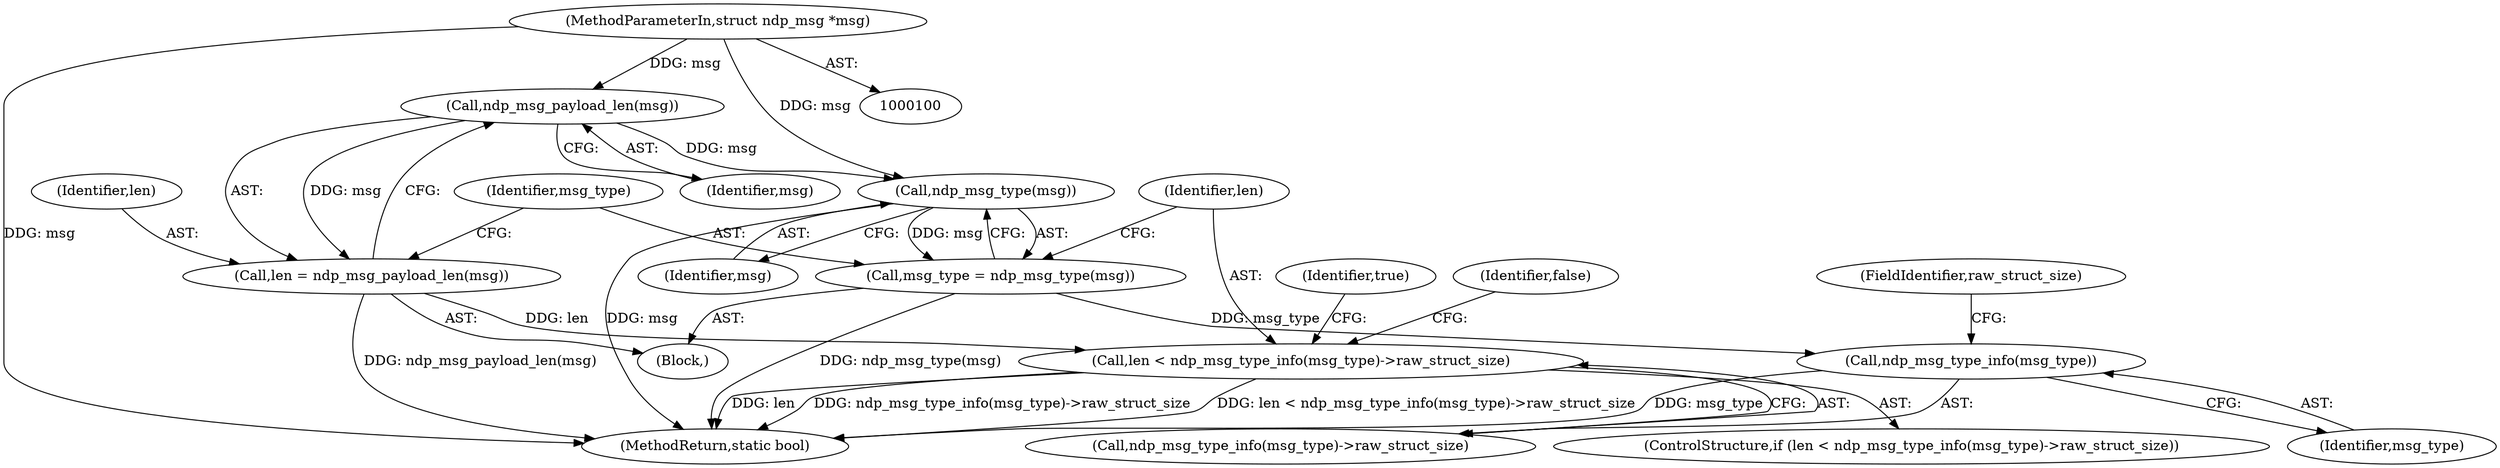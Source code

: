 digraph "0_libndp_2af9a55b38b55abbf05fd116ec097d4029115839@pointer" {
"1000106" [label="(Call,ndp_msg_payload_len(msg))"];
"1000101" [label="(MethodParameterIn,struct ndp_msg *msg)"];
"1000104" [label="(Call,len = ndp_msg_payload_len(msg))"];
"1000114" [label="(Call,len < ndp_msg_type_info(msg_type)->raw_struct_size)"];
"1000111" [label="(Call,ndp_msg_type(msg))"];
"1000109" [label="(Call,msg_type = ndp_msg_type(msg))"];
"1000117" [label="(Call,ndp_msg_type_info(msg_type))"];
"1000104" [label="(Call,len = ndp_msg_payload_len(msg))"];
"1000105" [label="(Identifier,len)"];
"1000123" [label="(Identifier,true)"];
"1000114" [label="(Call,len < ndp_msg_type_info(msg_type)->raw_struct_size)"];
"1000112" [label="(Identifier,msg)"];
"1000106" [label="(Call,ndp_msg_payload_len(msg))"];
"1000110" [label="(Identifier,msg_type)"];
"1000109" [label="(Call,msg_type = ndp_msg_type(msg))"];
"1000119" [label="(FieldIdentifier,raw_struct_size)"];
"1000124" [label="(MethodReturn,static bool)"];
"1000113" [label="(ControlStructure,if (len < ndp_msg_type_info(msg_type)->raw_struct_size))"];
"1000117" [label="(Call,ndp_msg_type_info(msg_type))"];
"1000107" [label="(Identifier,msg)"];
"1000121" [label="(Identifier,false)"];
"1000115" [label="(Identifier,len)"];
"1000116" [label="(Call,ndp_msg_type_info(msg_type)->raw_struct_size)"];
"1000102" [label="(Block,)"];
"1000101" [label="(MethodParameterIn,struct ndp_msg *msg)"];
"1000111" [label="(Call,ndp_msg_type(msg))"];
"1000118" [label="(Identifier,msg_type)"];
"1000106" -> "1000104"  [label="AST: "];
"1000106" -> "1000107"  [label="CFG: "];
"1000107" -> "1000106"  [label="AST: "];
"1000104" -> "1000106"  [label="CFG: "];
"1000106" -> "1000104"  [label="DDG: msg"];
"1000101" -> "1000106"  [label="DDG: msg"];
"1000106" -> "1000111"  [label="DDG: msg"];
"1000101" -> "1000100"  [label="AST: "];
"1000101" -> "1000124"  [label="DDG: msg"];
"1000101" -> "1000111"  [label="DDG: msg"];
"1000104" -> "1000102"  [label="AST: "];
"1000105" -> "1000104"  [label="AST: "];
"1000110" -> "1000104"  [label="CFG: "];
"1000104" -> "1000124"  [label="DDG: ndp_msg_payload_len(msg)"];
"1000104" -> "1000114"  [label="DDG: len"];
"1000114" -> "1000113"  [label="AST: "];
"1000114" -> "1000116"  [label="CFG: "];
"1000115" -> "1000114"  [label="AST: "];
"1000116" -> "1000114"  [label="AST: "];
"1000121" -> "1000114"  [label="CFG: "];
"1000123" -> "1000114"  [label="CFG: "];
"1000114" -> "1000124"  [label="DDG: len < ndp_msg_type_info(msg_type)->raw_struct_size"];
"1000114" -> "1000124"  [label="DDG: len"];
"1000114" -> "1000124"  [label="DDG: ndp_msg_type_info(msg_type)->raw_struct_size"];
"1000111" -> "1000109"  [label="AST: "];
"1000111" -> "1000112"  [label="CFG: "];
"1000112" -> "1000111"  [label="AST: "];
"1000109" -> "1000111"  [label="CFG: "];
"1000111" -> "1000124"  [label="DDG: msg"];
"1000111" -> "1000109"  [label="DDG: msg"];
"1000109" -> "1000102"  [label="AST: "];
"1000110" -> "1000109"  [label="AST: "];
"1000115" -> "1000109"  [label="CFG: "];
"1000109" -> "1000124"  [label="DDG: ndp_msg_type(msg)"];
"1000109" -> "1000117"  [label="DDG: msg_type"];
"1000117" -> "1000116"  [label="AST: "];
"1000117" -> "1000118"  [label="CFG: "];
"1000118" -> "1000117"  [label="AST: "];
"1000119" -> "1000117"  [label="CFG: "];
"1000117" -> "1000124"  [label="DDG: msg_type"];
}
